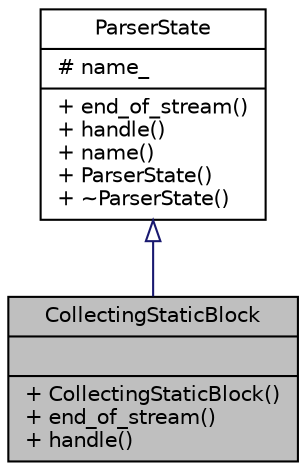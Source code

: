 digraph "CollectingStaticBlock"
{
 // INTERACTIVE_SVG=YES
  edge [fontname="Helvetica",fontsize="10",labelfontname="Helvetica",labelfontsize="10"];
  node [fontname="Helvetica",fontsize="10",shape=record];
  Node1 [label="{CollectingStaticBlock\n||+ CollectingStaticBlock()\l+ end_of_stream()\l+ handle()\l}",height=0.2,width=0.4,color="black", fillcolor="grey75", style="filled" fontcolor="black"];
  Node2 -> Node1 [dir="back",color="midnightblue",fontsize="10",style="solid",arrowtail="onormal",fontname="Helvetica"];
  Node2 [label="{ParserState\n|# name_\l|+ end_of_stream()\l+ handle()\l+ name()\l+ ParserState()\l+ ~ParserState()\l}",height=0.2,width=0.4,color="black", fillcolor="white", style="filled",URL="$class_parser_state.html"];
}
